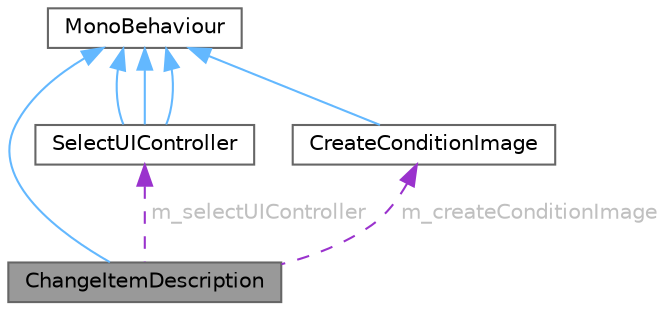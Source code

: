 digraph "ChangeItemDescription"
{
 // LATEX_PDF_SIZE
  bgcolor="transparent";
  edge [fontname=Helvetica,fontsize=10,labelfontname=Helvetica,labelfontsize=10];
  node [fontname=Helvetica,fontsize=10,shape=box,height=0.2,width=0.4];
  Node1 [id="Node000001",label="ChangeItemDescription",height=0.2,width=0.4,color="gray40", fillcolor="grey60", style="filled", fontcolor="black",tooltip=" "];
  Node2 -> Node1 [id="edge8_Node000001_Node000002",dir="back",color="steelblue1",style="solid",tooltip=" "];
  Node2 [id="Node000002",label="MonoBehaviour",height=0.2,width=0.4,color="gray40", fillcolor="white", style="filled",tooltip=" "];
  Node3 -> Node1 [id="edge9_Node000001_Node000003",dir="back",color="darkorchid3",style="dashed",tooltip=" ",label=" m_selectUIController",fontcolor="grey" ];
  Node3 [id="Node000003",label="SelectUIController",height=0.2,width=0.4,color="gray40", fillcolor="white", style="filled",URL="$class_select_u_i_controller.html",tooltip=" "];
  Node2 -> Node3 [id="edge10_Node000003_Node000002",dir="back",color="steelblue1",style="solid",tooltip=" "];
  Node2 -> Node3 [id="edge11_Node000003_Node000002",dir="back",color="steelblue1",style="solid",tooltip=" "];
  Node2 -> Node3 [id="edge12_Node000003_Node000002",dir="back",color="steelblue1",style="solid",tooltip=" "];
  Node4 -> Node1 [id="edge13_Node000001_Node000004",dir="back",color="darkorchid3",style="dashed",tooltip=" ",label=" m_createConditionImage",fontcolor="grey" ];
  Node4 [id="Node000004",label="CreateConditionImage",height=0.2,width=0.4,color="gray40", fillcolor="white", style="filled",URL="$class_create_condition_image.html",tooltip=" "];
  Node2 -> Node4 [id="edge14_Node000004_Node000002",dir="back",color="steelblue1",style="solid",tooltip=" "];
}
